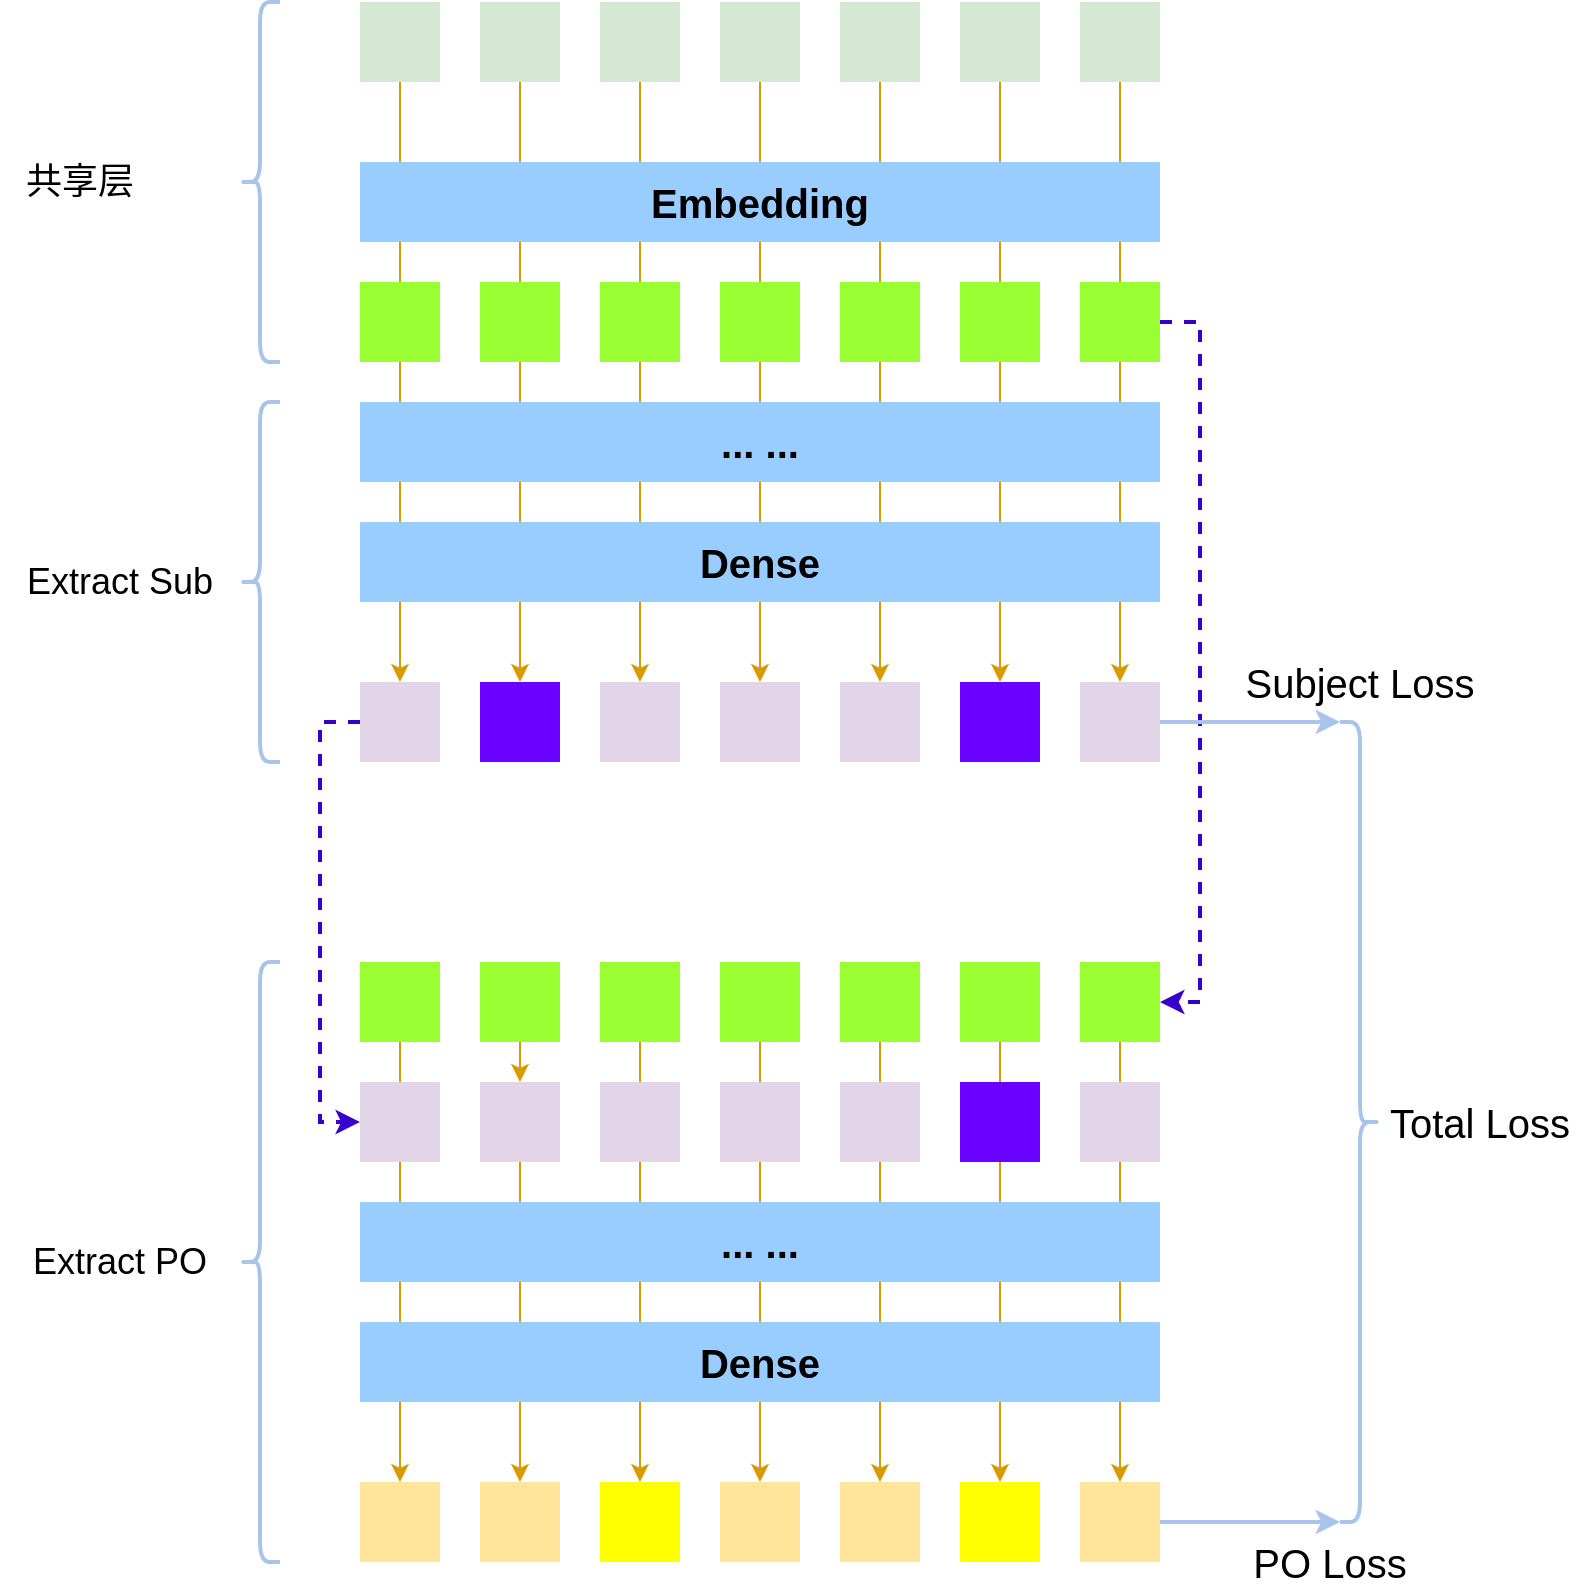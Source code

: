 <mxfile version="14.4.3" type="github">
  <diagram id="EMfBZhS0kfHRQqi8T7G2" name="Page-1">
    <mxGraphModel dx="1673" dy="934" grid="1" gridSize="10" guides="1" tooltips="1" connect="1" arrows="1" fold="1" page="1" pageScale="1" pageWidth="827" pageHeight="1169" math="0" shadow="0">
      <root>
        <mxCell id="0" />
        <mxCell id="1" parent="0" />
        <mxCell id="H9VFPsW1GKJV4QCEXE3p-92" value="" style="endArrow=classic;html=1;exitX=0;exitY=0.5;exitDx=0;exitDy=0;entryX=0;entryY=0.5;entryDx=0;entryDy=0;fillColor=#6a00ff;strokeColor=#3700CC;rounded=0;strokeWidth=2;dashed=1;" edge="1" parent="1" source="H9VFPsW1GKJV4QCEXE3p-12" target="H9VFPsW1GKJV4QCEXE3p-33">
          <mxGeometry width="50" height="50" relative="1" as="geometry">
            <mxPoint x="100" y="430" as="sourcePoint" />
            <mxPoint x="100" y="770.0" as="targetPoint" />
            <Array as="points">
              <mxPoint x="170" y="400" />
              <mxPoint x="170" y="600" />
            </Array>
          </mxGeometry>
        </mxCell>
        <mxCell id="H9VFPsW1GKJV4QCEXE3p-91" value="" style="endArrow=classic;html=1;exitX=1;exitY=0.5;exitDx=0;exitDy=0;entryX=1;entryY=0.5;entryDx=0;entryDy=0;fillColor=#6a00ff;strokeColor=#3700CC;rounded=0;strokeWidth=2;dashed=1;" edge="1" parent="1" source="H9VFPsW1GKJV4QCEXE3p-79" target="H9VFPsW1GKJV4QCEXE3p-90">
          <mxGeometry width="50" height="50" relative="1" as="geometry">
            <mxPoint x="940" y="200" as="sourcePoint" />
            <mxPoint x="940" y="840" as="targetPoint" />
            <Array as="points">
              <mxPoint x="610" y="200" />
              <mxPoint x="610" y="360" />
              <mxPoint x="610" y="540" />
            </Array>
          </mxGeometry>
        </mxCell>
        <mxCell id="H9VFPsW1GKJV4QCEXE3p-53" style="edgeStyle=orthogonalEdgeStyle;rounded=0;orthogonalLoop=1;jettySize=auto;html=1;exitX=0.5;exitY=1;exitDx=0;exitDy=0;entryX=0.5;entryY=0;entryDx=0;entryDy=0;fillColor=#ffe6cc;strokeColor=#d79b00;" edge="1" parent="1" source="H9VFPsW1GKJV4QCEXE3p-84" target="H9VFPsW1GKJV4QCEXE3p-44">
          <mxGeometry relative="1" as="geometry">
            <mxPoint x="220" y="150" as="sourcePoint" />
            <mxPoint x="220" y="390" as="targetPoint" />
          </mxGeometry>
        </mxCell>
        <mxCell id="H9VFPsW1GKJV4QCEXE3p-54" style="edgeStyle=orthogonalEdgeStyle;rounded=0;orthogonalLoop=1;jettySize=auto;html=1;exitX=0.5;exitY=1;exitDx=0;exitDy=0;entryX=0.5;entryY=0;entryDx=0;entryDy=0;fillColor=#ffe6cc;strokeColor=#d79b00;" edge="1" parent="1" source="H9VFPsW1GKJV4QCEXE3p-96" target="H9VFPsW1GKJV4QCEXE3p-45">
          <mxGeometry relative="1" as="geometry">
            <mxPoint x="220" y="550" as="sourcePoint" />
            <mxPoint x="220" y="710" as="targetPoint" />
          </mxGeometry>
        </mxCell>
        <mxCell id="H9VFPsW1GKJV4QCEXE3p-55" style="edgeStyle=orthogonalEdgeStyle;rounded=0;orthogonalLoop=1;jettySize=auto;html=1;exitX=0.5;exitY=1;exitDx=0;exitDy=0;fillColor=#ffe6cc;strokeColor=#d79b00;" edge="1" parent="1" source="H9VFPsW1GKJV4QCEXE3p-86" target="H9VFPsW1GKJV4QCEXE3p-46">
          <mxGeometry relative="1" as="geometry">
            <mxPoint x="230" y="560" as="sourcePoint" />
            <mxPoint x="230" y="720" as="targetPoint" />
          </mxGeometry>
        </mxCell>
        <mxCell id="H9VFPsW1GKJV4QCEXE3p-56" style="edgeStyle=orthogonalEdgeStyle;rounded=0;orthogonalLoop=1;jettySize=auto;html=1;exitX=0.5;exitY=1;exitDx=0;exitDy=0;entryX=0.5;entryY=0;entryDx=0;entryDy=0;fillColor=#ffe6cc;strokeColor=#d79b00;" edge="1" parent="1" source="H9VFPsW1GKJV4QCEXE3p-87" target="H9VFPsW1GKJV4QCEXE3p-47">
          <mxGeometry relative="1" as="geometry">
            <mxPoint x="240" y="570" as="sourcePoint" />
            <mxPoint x="240" y="730" as="targetPoint" />
          </mxGeometry>
        </mxCell>
        <mxCell id="H9VFPsW1GKJV4QCEXE3p-57" style="edgeStyle=orthogonalEdgeStyle;rounded=0;orthogonalLoop=1;jettySize=auto;html=1;exitX=0.5;exitY=1;exitDx=0;exitDy=0;fillColor=#ffe6cc;strokeColor=#d79b00;" edge="1" parent="1" source="H9VFPsW1GKJV4QCEXE3p-88" target="H9VFPsW1GKJV4QCEXE3p-48">
          <mxGeometry relative="1" as="geometry">
            <mxPoint x="250" y="580" as="sourcePoint" />
            <mxPoint x="250" y="740" as="targetPoint" />
          </mxGeometry>
        </mxCell>
        <mxCell id="H9VFPsW1GKJV4QCEXE3p-58" style="edgeStyle=orthogonalEdgeStyle;rounded=0;orthogonalLoop=1;jettySize=auto;html=1;exitX=0.5;exitY=1;exitDx=0;exitDy=0;entryX=0.5;entryY=0;entryDx=0;entryDy=0;fillColor=#ffe6cc;strokeColor=#d79b00;" edge="1" parent="1" source="H9VFPsW1GKJV4QCEXE3p-89" target="H9VFPsW1GKJV4QCEXE3p-49">
          <mxGeometry relative="1" as="geometry">
            <mxPoint x="260" y="590" as="sourcePoint" />
            <mxPoint x="260" y="750" as="targetPoint" />
          </mxGeometry>
        </mxCell>
        <mxCell id="H9VFPsW1GKJV4QCEXE3p-60" style="edgeStyle=orthogonalEdgeStyle;rounded=0;orthogonalLoop=1;jettySize=auto;html=1;exitX=0.5;exitY=1;exitDx=0;exitDy=0;entryX=0.5;entryY=0;entryDx=0;entryDy=0;fillColor=#ffe6cc;strokeColor=#d79b00;" edge="1" parent="1" source="H9VFPsW1GKJV4QCEXE3p-90" target="H9VFPsW1GKJV4QCEXE3p-50">
          <mxGeometry relative="1" as="geometry">
            <mxPoint x="270" y="600" as="sourcePoint" />
            <mxPoint x="270" y="760" as="targetPoint" />
          </mxGeometry>
        </mxCell>
        <mxCell id="H9VFPsW1GKJV4QCEXE3p-23" style="edgeStyle=orthogonalEdgeStyle;rounded=0;orthogonalLoop=1;jettySize=auto;html=1;exitX=0.5;exitY=1;exitDx=0;exitDy=0;entryX=0.5;entryY=0;entryDx=0;entryDy=0;fillColor=#ffe6cc;strokeColor=#d79b00;" edge="1" parent="1" source="H9VFPsW1GKJV4QCEXE3p-3" target="H9VFPsW1GKJV4QCEXE3p-13">
          <mxGeometry relative="1" as="geometry">
            <mxPoint x="220" y="90" as="sourcePoint" />
            <mxPoint x="220" y="330" as="targetPoint" />
          </mxGeometry>
        </mxCell>
        <mxCell id="H9VFPsW1GKJV4QCEXE3p-24" style="edgeStyle=orthogonalEdgeStyle;rounded=0;orthogonalLoop=1;jettySize=auto;html=1;exitX=0.5;exitY=1;exitDx=0;exitDy=0;entryX=0.5;entryY=0;entryDx=0;entryDy=0;fillColor=#ffe6cc;strokeColor=#d79b00;" edge="1" parent="1" source="H9VFPsW1GKJV4QCEXE3p-4" target="H9VFPsW1GKJV4QCEXE3p-14">
          <mxGeometry relative="1" as="geometry">
            <mxPoint x="280" y="90" as="sourcePoint" />
            <mxPoint x="280" y="330" as="targetPoint" />
          </mxGeometry>
        </mxCell>
        <mxCell id="H9VFPsW1GKJV4QCEXE3p-25" style="edgeStyle=orthogonalEdgeStyle;rounded=0;orthogonalLoop=1;jettySize=auto;html=1;exitX=0.5;exitY=1;exitDx=0;exitDy=0;entryX=0.5;entryY=0;entryDx=0;entryDy=0;fillColor=#ffe6cc;strokeColor=#d79b00;" edge="1" parent="1" source="H9VFPsW1GKJV4QCEXE3p-5" target="H9VFPsW1GKJV4QCEXE3p-15">
          <mxGeometry relative="1" as="geometry">
            <mxPoint x="290" y="100" as="sourcePoint" />
            <mxPoint x="290" y="340" as="targetPoint" />
          </mxGeometry>
        </mxCell>
        <mxCell id="H9VFPsW1GKJV4QCEXE3p-26" style="edgeStyle=orthogonalEdgeStyle;rounded=0;orthogonalLoop=1;jettySize=auto;html=1;exitX=0.5;exitY=1;exitDx=0;exitDy=0;entryX=0.5;entryY=0;entryDx=0;entryDy=0;fillColor=#ffe6cc;strokeColor=#d79b00;" edge="1" parent="1" source="H9VFPsW1GKJV4QCEXE3p-6" target="H9VFPsW1GKJV4QCEXE3p-16">
          <mxGeometry relative="1" as="geometry">
            <mxPoint x="300" y="110" as="sourcePoint" />
            <mxPoint x="300" y="350" as="targetPoint" />
          </mxGeometry>
        </mxCell>
        <mxCell id="H9VFPsW1GKJV4QCEXE3p-27" style="edgeStyle=orthogonalEdgeStyle;rounded=0;orthogonalLoop=1;jettySize=auto;html=1;exitX=0.5;exitY=1;exitDx=0;exitDy=0;entryX=0.5;entryY=0;entryDx=0;entryDy=0;fillColor=#ffe6cc;strokeColor=#d79b00;" edge="1" parent="1" source="H9VFPsW1GKJV4QCEXE3p-7" target="H9VFPsW1GKJV4QCEXE3p-17">
          <mxGeometry relative="1" as="geometry">
            <mxPoint x="310" y="120" as="sourcePoint" />
            <mxPoint x="310" y="360" as="targetPoint" />
          </mxGeometry>
        </mxCell>
        <mxCell id="H9VFPsW1GKJV4QCEXE3p-28" style="edgeStyle=orthogonalEdgeStyle;rounded=0;orthogonalLoop=1;jettySize=auto;html=1;exitX=0.5;exitY=1;exitDx=0;exitDy=0;entryX=0.5;entryY=0;entryDx=0;entryDy=0;fillColor=#ffe6cc;strokeColor=#d79b00;" edge="1" parent="1" source="H9VFPsW1GKJV4QCEXE3p-8" target="H9VFPsW1GKJV4QCEXE3p-18">
          <mxGeometry relative="1" as="geometry">
            <mxPoint x="320" y="130" as="sourcePoint" />
            <mxPoint x="320" y="370" as="targetPoint" />
          </mxGeometry>
        </mxCell>
        <mxCell id="H9VFPsW1GKJV4QCEXE3p-22" style="edgeStyle=orthogonalEdgeStyle;rounded=0;orthogonalLoop=1;jettySize=auto;html=1;exitX=0.5;exitY=1;exitDx=0;exitDy=0;entryX=0.5;entryY=0;entryDx=0;entryDy=0;fillColor=#ffe6cc;strokeColor=#d79b00;" edge="1" parent="1" source="H9VFPsW1GKJV4QCEXE3p-2" target="H9VFPsW1GKJV4QCEXE3p-12">
          <mxGeometry relative="1" as="geometry" />
        </mxCell>
        <mxCell id="H9VFPsW1GKJV4QCEXE3p-2" value="" style="shape=ext;double=1;rounded=0;whiteSpace=wrap;html=1;fillColor=#d5e8d4;strokeColor=none;fontSize=24;" vertex="1" parent="1">
          <mxGeometry x="190" y="40" width="40" height="40" as="geometry" />
        </mxCell>
        <mxCell id="H9VFPsW1GKJV4QCEXE3p-3" value="" style="shape=ext;double=1;rounded=0;whiteSpace=wrap;html=1;fillColor=#d5e8d4;strokeColor=none;fontSize=24;" vertex="1" parent="1">
          <mxGeometry x="250" y="40" width="40" height="40" as="geometry" />
        </mxCell>
        <mxCell id="H9VFPsW1GKJV4QCEXE3p-4" value="" style="shape=ext;double=1;rounded=0;whiteSpace=wrap;html=1;fillColor=#d5e8d4;strokeColor=none;fontSize=24;" vertex="1" parent="1">
          <mxGeometry x="310" y="40" width="40" height="40" as="geometry" />
        </mxCell>
        <mxCell id="H9VFPsW1GKJV4QCEXE3p-5" value="" style="shape=ext;double=1;rounded=0;whiteSpace=wrap;html=1;fillColor=#d5e8d4;strokeColor=none;fontSize=24;" vertex="1" parent="1">
          <mxGeometry x="370" y="40" width="40" height="40" as="geometry" />
        </mxCell>
        <mxCell id="H9VFPsW1GKJV4QCEXE3p-6" value="" style="shape=ext;double=1;rounded=0;whiteSpace=wrap;html=1;fillColor=#d5e8d4;strokeColor=none;fontSize=24;" vertex="1" parent="1">
          <mxGeometry x="430" y="40" width="40" height="40" as="geometry" />
        </mxCell>
        <mxCell id="H9VFPsW1GKJV4QCEXE3p-7" value="" style="shape=ext;double=1;rounded=0;whiteSpace=wrap;html=1;fillColor=#d5e8d4;strokeColor=none;fontSize=24;" vertex="1" parent="1">
          <mxGeometry x="490" y="40" width="40" height="40" as="geometry" />
        </mxCell>
        <mxCell id="H9VFPsW1GKJV4QCEXE3p-8" value="" style="shape=ext;double=1;rounded=0;whiteSpace=wrap;html=1;fillColor=#d5e8d4;strokeColor=none;fontSize=24;" vertex="1" parent="1">
          <mxGeometry x="550" y="40" width="40" height="40" as="geometry" />
        </mxCell>
        <mxCell id="H9VFPsW1GKJV4QCEXE3p-9" value="&lt;font style=&quot;font-size: 20px&quot;&gt;&lt;b style=&quot;font-size: 20px&quot;&gt;Embedding&lt;/b&gt;&lt;/font&gt;" style="rounded=0;whiteSpace=wrap;html=1;shadow=0;glass=0;sketch=0;gradientColor=none;fillColor=#99CCFF;fontSize=20;strokeColor=none;" vertex="1" parent="1">
          <mxGeometry x="190" y="120" width="400" height="40" as="geometry" />
        </mxCell>
        <mxCell id="H9VFPsW1GKJV4QCEXE3p-12" value="" style="shape=ext;double=1;rounded=0;whiteSpace=wrap;html=1;fontSize=24;fillColor=#e1d5e7;strokeColor=none;" vertex="1" parent="1">
          <mxGeometry x="190" y="380" width="40" height="40" as="geometry" />
        </mxCell>
        <mxCell id="H9VFPsW1GKJV4QCEXE3p-13" value="" style="shape=ext;double=1;rounded=0;whiteSpace=wrap;html=1;fontSize=24;fillColor=#6a00ff;fontColor=#ffffff;strokeColor=none;" vertex="1" parent="1">
          <mxGeometry x="250" y="380" width="40" height="40" as="geometry" />
        </mxCell>
        <mxCell id="H9VFPsW1GKJV4QCEXE3p-14" value="" style="shape=ext;double=1;rounded=0;whiteSpace=wrap;html=1;fontSize=24;fillColor=#e1d5e7;strokeColor=none;" vertex="1" parent="1">
          <mxGeometry x="310" y="380" width="40" height="40" as="geometry" />
        </mxCell>
        <mxCell id="H9VFPsW1GKJV4QCEXE3p-15" value="" style="shape=ext;double=1;rounded=0;whiteSpace=wrap;html=1;fontSize=24;fillColor=#e1d5e7;strokeColor=none;" vertex="1" parent="1">
          <mxGeometry x="370" y="380" width="40" height="40" as="geometry" />
        </mxCell>
        <mxCell id="H9VFPsW1GKJV4QCEXE3p-16" value="" style="shape=ext;double=1;rounded=0;whiteSpace=wrap;html=1;fontSize=24;fillColor=#e1d5e7;strokeColor=none;" vertex="1" parent="1">
          <mxGeometry x="430" y="380" width="40" height="40" as="geometry" />
        </mxCell>
        <mxCell id="H9VFPsW1GKJV4QCEXE3p-17" value="" style="shape=ext;double=1;rounded=0;whiteSpace=wrap;html=1;fontSize=24;fillColor=#6a00ff;fontColor=#ffffff;strokeColor=none;" vertex="1" parent="1">
          <mxGeometry x="490" y="380" width="40" height="40" as="geometry" />
        </mxCell>
        <mxCell id="H9VFPsW1GKJV4QCEXE3p-18" value="" style="shape=ext;double=1;rounded=0;whiteSpace=wrap;html=1;fontSize=24;fillColor=#e1d5e7;strokeColor=none;" vertex="1" parent="1">
          <mxGeometry x="550" y="380" width="40" height="40" as="geometry" />
        </mxCell>
        <mxCell id="H9VFPsW1GKJV4QCEXE3p-29" value="" style="endArrow=classic;html=1;exitX=1;exitY=0.5;exitDx=0;exitDy=0;strokeWidth=2;fillColor=#cce5ff;strokeColor=#A9C4EB;" edge="1" parent="1" source="H9VFPsW1GKJV4QCEXE3p-18">
          <mxGeometry width="50" height="50" relative="1" as="geometry">
            <mxPoint x="710" y="300" as="sourcePoint" />
            <mxPoint x="680" y="400" as="targetPoint" />
          </mxGeometry>
        </mxCell>
        <mxCell id="H9VFPsW1GKJV4QCEXE3p-30" value="Subject Loss" style="text;html=1;strokeColor=none;fillColor=none;align=center;verticalAlign=middle;whiteSpace=wrap;rounded=0;fontSize=20;" vertex="1" parent="1">
          <mxGeometry x="630" y="370" width="120" height="20" as="geometry" />
        </mxCell>
        <mxCell id="H9VFPsW1GKJV4QCEXE3p-19" value="&lt;font style=&quot;font-size: 20px&quot;&gt;&lt;b style=&quot;font-size: 20px&quot;&gt;Dense&lt;/b&gt;&lt;/font&gt;" style="rounded=0;whiteSpace=wrap;html=1;shadow=0;glass=0;sketch=0;gradientColor=none;fillColor=#99CCFF;fontSize=20;strokeColor=none;" vertex="1" parent="1">
          <mxGeometry x="190" y="300" width="400" height="40" as="geometry" />
        </mxCell>
        <mxCell id="H9VFPsW1GKJV4QCEXE3p-33" value="" style="shape=ext;double=1;rounded=0;whiteSpace=wrap;html=1;fontSize=24;fillColor=#e1d5e7;strokeColor=none;" vertex="1" parent="1">
          <mxGeometry x="190" y="580" width="40" height="40" as="geometry" />
        </mxCell>
        <mxCell id="H9VFPsW1GKJV4QCEXE3p-35" value="" style="shape=ext;double=1;rounded=0;whiteSpace=wrap;html=1;fontSize=24;fillColor=#e1d5e7;strokeColor=none;" vertex="1" parent="1">
          <mxGeometry x="310" y="580" width="40" height="40" as="geometry" />
        </mxCell>
        <mxCell id="H9VFPsW1GKJV4QCEXE3p-36" value="" style="shape=ext;double=1;rounded=0;whiteSpace=wrap;html=1;fontSize=24;fillColor=#e1d5e7;strokeColor=none;" vertex="1" parent="1">
          <mxGeometry x="370" y="580" width="40" height="40" as="geometry" />
        </mxCell>
        <mxCell id="H9VFPsW1GKJV4QCEXE3p-37" value="" style="shape=ext;double=1;rounded=0;whiteSpace=wrap;html=1;fontSize=24;fillColor=#e1d5e7;strokeColor=none;" vertex="1" parent="1">
          <mxGeometry x="430" y="580" width="40" height="40" as="geometry" />
        </mxCell>
        <mxCell id="H9VFPsW1GKJV4QCEXE3p-38" value="" style="shape=ext;double=1;rounded=0;whiteSpace=wrap;html=1;fontSize=24;fillColor=#6a00ff;fontColor=#ffffff;strokeColor=none;" vertex="1" parent="1">
          <mxGeometry x="490" y="580" width="40" height="40" as="geometry" />
        </mxCell>
        <mxCell id="H9VFPsW1GKJV4QCEXE3p-39" value="" style="shape=ext;double=1;rounded=0;whiteSpace=wrap;html=1;fontSize=24;fillColor=#e1d5e7;strokeColor=none;" vertex="1" parent="1">
          <mxGeometry x="550" y="580" width="40" height="40" as="geometry" />
        </mxCell>
        <mxCell id="H9VFPsW1GKJV4QCEXE3p-41" value="&lt;font style=&quot;font-size: 20px&quot;&gt;&lt;b style=&quot;font-size: 20px&quot;&gt;... ...&lt;/b&gt;&lt;/font&gt;" style="rounded=0;whiteSpace=wrap;html=1;shadow=0;glass=0;sketch=0;gradientColor=none;fillColor=#99CCFF;fontSize=20;strokeColor=none;" vertex="1" parent="1">
          <mxGeometry x="190" y="240" width="400" height="40" as="geometry" />
        </mxCell>
        <mxCell id="H9VFPsW1GKJV4QCEXE3p-42" value="&lt;font style=&quot;font-size: 20px&quot;&gt;&lt;b style=&quot;font-size: 20px&quot;&gt;Dense&lt;/b&gt;&lt;/font&gt;" style="rounded=0;whiteSpace=wrap;html=1;shadow=0;glass=0;sketch=0;gradientColor=none;fillColor=#99CCFF;fontSize=20;strokeColor=none;" vertex="1" parent="1">
          <mxGeometry x="190" y="700" width="400" height="40" as="geometry" />
        </mxCell>
        <mxCell id="H9VFPsW1GKJV4QCEXE3p-43" value="&lt;font style=&quot;font-size: 20px&quot;&gt;&lt;b style=&quot;font-size: 20px&quot;&gt;... ...&lt;/b&gt;&lt;/font&gt;" style="rounded=0;whiteSpace=wrap;html=1;shadow=0;glass=0;sketch=0;gradientColor=none;fillColor=#99CCFF;fontSize=20;strokeColor=none;" vertex="1" parent="1">
          <mxGeometry x="190" y="640" width="400" height="40" as="geometry" />
        </mxCell>
        <mxCell id="H9VFPsW1GKJV4QCEXE3p-44" value="" style="shape=ext;double=1;rounded=0;whiteSpace=wrap;html=1;fontSize=24;strokeColor=none;fillColor=#FFE599;" vertex="1" parent="1">
          <mxGeometry x="190" y="780" width="40" height="40" as="geometry" />
        </mxCell>
        <mxCell id="H9VFPsW1GKJV4QCEXE3p-45" value="" style="shape=ext;double=1;rounded=0;whiteSpace=wrap;html=1;fontSize=24;strokeColor=none;fillColor=#FFE599;" vertex="1" parent="1">
          <mxGeometry x="250" y="780" width="40" height="40" as="geometry" />
        </mxCell>
        <mxCell id="H9VFPsW1GKJV4QCEXE3p-46" value="" style="shape=ext;double=1;rounded=0;whiteSpace=wrap;html=1;fontSize=24;strokeColor=none;fillColor=#FFFF00;" vertex="1" parent="1">
          <mxGeometry x="310" y="780" width="40" height="40" as="geometry" />
        </mxCell>
        <mxCell id="H9VFPsW1GKJV4QCEXE3p-47" value="" style="shape=ext;double=1;rounded=0;whiteSpace=wrap;html=1;fontSize=24;strokeColor=none;fillColor=#FFE599;" vertex="1" parent="1">
          <mxGeometry x="370" y="780" width="40" height="40" as="geometry" />
        </mxCell>
        <mxCell id="H9VFPsW1GKJV4QCEXE3p-48" value="" style="shape=ext;double=1;rounded=0;whiteSpace=wrap;html=1;fontSize=24;strokeColor=none;fillColor=#FFE599;" vertex="1" parent="1">
          <mxGeometry x="430" y="780" width="40" height="40" as="geometry" />
        </mxCell>
        <mxCell id="H9VFPsW1GKJV4QCEXE3p-49" value="" style="shape=ext;double=1;rounded=0;whiteSpace=wrap;html=1;fontSize=24;fontColor=#ffffff;strokeColor=none;fillColor=#FFFF00;" vertex="1" parent="1">
          <mxGeometry x="490" y="780" width="40" height="40" as="geometry" />
        </mxCell>
        <mxCell id="H9VFPsW1GKJV4QCEXE3p-50" value="" style="shape=ext;double=1;rounded=0;whiteSpace=wrap;html=1;fontSize=24;strokeColor=none;fillColor=#FFE599;" vertex="1" parent="1">
          <mxGeometry x="550" y="780" width="40" height="40" as="geometry" />
        </mxCell>
        <mxCell id="H9VFPsW1GKJV4QCEXE3p-61" value="" style="endArrow=classic;html=1;exitX=1;exitY=0.5;exitDx=0;exitDy=0;strokeWidth=2;fillColor=#cce5ff;strokeColor=#A9C4EB;" edge="1" parent="1" source="H9VFPsW1GKJV4QCEXE3p-50">
          <mxGeometry width="50" height="50" relative="1" as="geometry">
            <mxPoint x="600" y="410" as="sourcePoint" />
            <mxPoint x="680" y="800" as="targetPoint" />
          </mxGeometry>
        </mxCell>
        <mxCell id="H9VFPsW1GKJV4QCEXE3p-62" value="PO Loss" style="text;html=1;strokeColor=none;fillColor=none;align=center;verticalAlign=middle;whiteSpace=wrap;rounded=0;fontSize=20;" vertex="1" parent="1">
          <mxGeometry x="620" y="810" width="110" height="20" as="geometry" />
        </mxCell>
        <mxCell id="H9VFPsW1GKJV4QCEXE3p-63" value="" style="shape=curlyBracket;whiteSpace=wrap;html=1;rounded=1;fillColor=#FFFF00;size=0.5;rotation=-180;strokeColor=#A9C4EB;strokeWidth=2;" vertex="1" parent="1">
          <mxGeometry x="680" y="400" width="20" height="400" as="geometry" />
        </mxCell>
        <mxCell id="H9VFPsW1GKJV4QCEXE3p-64" value="Total Loss" style="text;html=1;strokeColor=none;fillColor=none;align=center;verticalAlign=middle;whiteSpace=wrap;rounded=0;fontSize=20;" vertex="1" parent="1">
          <mxGeometry x="700" y="590" width="100" height="20" as="geometry" />
        </mxCell>
        <mxCell id="H9VFPsW1GKJV4QCEXE3p-65" value="" style="shape=curlyBracket;whiteSpace=wrap;html=1;rounded=1;strokeColor=#A9C4EB;strokeWidth=2;fillColor=#FFFF00;" vertex="1" parent="1">
          <mxGeometry x="130" y="40" width="20" height="180" as="geometry" />
        </mxCell>
        <mxCell id="H9VFPsW1GKJV4QCEXE3p-67" value="共享层" style="text;html=1;strokeColor=none;fillColor=none;align=center;verticalAlign=middle;whiteSpace=wrap;rounded=0;fontSize=18;" vertex="1" parent="1">
          <mxGeometry x="10" y="120" width="80" height="20" as="geometry" />
        </mxCell>
        <mxCell id="H9VFPsW1GKJV4QCEXE3p-68" value="" style="shape=curlyBracket;whiteSpace=wrap;html=1;rounded=1;strokeColor=#A9C4EB;strokeWidth=2;fillColor=#FFFF00;" vertex="1" parent="1">
          <mxGeometry x="130" y="240" width="20" height="180" as="geometry" />
        </mxCell>
        <mxCell id="H9VFPsW1GKJV4QCEXE3p-69" value="Extract Sub" style="text;html=1;strokeColor=none;fillColor=none;align=center;verticalAlign=middle;whiteSpace=wrap;rounded=0;fontSize=18;" vertex="1" parent="1">
          <mxGeometry x="10" y="320" width="120" height="20" as="geometry" />
        </mxCell>
        <mxCell id="H9VFPsW1GKJV4QCEXE3p-73" value="" style="shape=ext;double=1;rounded=0;whiteSpace=wrap;html=1;fontSize=24;strokeColor=none;fillColor=#99FF33;" vertex="1" parent="1">
          <mxGeometry x="190" y="180" width="40" height="40" as="geometry" />
        </mxCell>
        <mxCell id="H9VFPsW1GKJV4QCEXE3p-74" value="" style="shape=ext;double=1;rounded=0;whiteSpace=wrap;html=1;fontSize=24;fontColor=#ffffff;strokeColor=none;fillColor=#99FF33;" vertex="1" parent="1">
          <mxGeometry x="250" y="180" width="40" height="40" as="geometry" />
        </mxCell>
        <mxCell id="H9VFPsW1GKJV4QCEXE3p-75" value="" style="shape=ext;double=1;rounded=0;whiteSpace=wrap;html=1;fontSize=24;strokeColor=none;fillColor=#99FF33;" vertex="1" parent="1">
          <mxGeometry x="310" y="180" width="40" height="40" as="geometry" />
        </mxCell>
        <mxCell id="H9VFPsW1GKJV4QCEXE3p-76" value="" style="shape=ext;double=1;rounded=0;whiteSpace=wrap;html=1;fontSize=24;strokeColor=none;fillColor=#99FF33;" vertex="1" parent="1">
          <mxGeometry x="370" y="180" width="40" height="40" as="geometry" />
        </mxCell>
        <mxCell id="H9VFPsW1GKJV4QCEXE3p-77" value="" style="shape=ext;double=1;rounded=0;whiteSpace=wrap;html=1;fontSize=24;strokeColor=none;fillColor=#99FF33;" vertex="1" parent="1">
          <mxGeometry x="430" y="180" width="40" height="40" as="geometry" />
        </mxCell>
        <mxCell id="H9VFPsW1GKJV4QCEXE3p-78" value="" style="shape=ext;double=1;rounded=0;whiteSpace=wrap;html=1;fontSize=24;fontColor=#ffffff;strokeColor=none;fillColor=#99FF33;" vertex="1" parent="1">
          <mxGeometry x="490" y="180" width="40" height="40" as="geometry" />
        </mxCell>
        <mxCell id="H9VFPsW1GKJV4QCEXE3p-79" value="" style="shape=ext;double=1;rounded=0;whiteSpace=wrap;html=1;fontSize=24;strokeColor=none;fillColor=#99FF33;" vertex="1" parent="1">
          <mxGeometry x="550" y="180" width="40" height="40" as="geometry" />
        </mxCell>
        <mxCell id="H9VFPsW1GKJV4QCEXE3p-84" value="" style="shape=ext;double=1;rounded=0;whiteSpace=wrap;html=1;fontSize=24;strokeColor=none;fillColor=#99FF33;" vertex="1" parent="1">
          <mxGeometry x="190" y="520" width="40" height="40" as="geometry" />
        </mxCell>
        <mxCell id="H9VFPsW1GKJV4QCEXE3p-85" value="" style="shape=ext;double=1;rounded=0;whiteSpace=wrap;html=1;fontSize=24;fontColor=#ffffff;strokeColor=none;fillColor=#99FF33;" vertex="1" parent="1">
          <mxGeometry x="250" y="520" width="40" height="40" as="geometry" />
        </mxCell>
        <mxCell id="H9VFPsW1GKJV4QCEXE3p-86" value="" style="shape=ext;double=1;rounded=0;whiteSpace=wrap;html=1;fontSize=24;strokeColor=none;fillColor=#99FF33;" vertex="1" parent="1">
          <mxGeometry x="310" y="520" width="40" height="40" as="geometry" />
        </mxCell>
        <mxCell id="H9VFPsW1GKJV4QCEXE3p-87" value="" style="shape=ext;double=1;rounded=0;whiteSpace=wrap;html=1;fontSize=24;strokeColor=none;fillColor=#99FF33;" vertex="1" parent="1">
          <mxGeometry x="370" y="520" width="40" height="40" as="geometry" />
        </mxCell>
        <mxCell id="H9VFPsW1GKJV4QCEXE3p-88" value="" style="shape=ext;double=1;rounded=0;whiteSpace=wrap;html=1;fontSize=24;strokeColor=none;fillColor=#99FF33;" vertex="1" parent="1">
          <mxGeometry x="430" y="520" width="40" height="40" as="geometry" />
        </mxCell>
        <mxCell id="H9VFPsW1GKJV4QCEXE3p-89" value="" style="shape=ext;double=1;rounded=0;whiteSpace=wrap;html=1;fontSize=24;fontColor=#ffffff;strokeColor=none;fillColor=#99FF33;" vertex="1" parent="1">
          <mxGeometry x="490" y="520" width="40" height="40" as="geometry" />
        </mxCell>
        <mxCell id="H9VFPsW1GKJV4QCEXE3p-90" value="" style="shape=ext;double=1;rounded=0;whiteSpace=wrap;html=1;fontSize=24;strokeColor=none;fillColor=#99FF33;" vertex="1" parent="1">
          <mxGeometry x="550" y="520" width="40" height="40" as="geometry" />
        </mxCell>
        <mxCell id="H9VFPsW1GKJV4QCEXE3p-94" value="" style="shape=curlyBracket;whiteSpace=wrap;html=1;rounded=1;strokeColor=#A9C4EB;strokeWidth=2;fillColor=#FFFF00;" vertex="1" parent="1">
          <mxGeometry x="130" y="520" width="20" height="300" as="geometry" />
        </mxCell>
        <mxCell id="H9VFPsW1GKJV4QCEXE3p-95" value="Extract PO" style="text;html=1;strokeColor=none;fillColor=none;align=center;verticalAlign=middle;whiteSpace=wrap;rounded=0;fontSize=18;" vertex="1" parent="1">
          <mxGeometry x="10" y="660" width="120" height="20" as="geometry" />
        </mxCell>
        <mxCell id="H9VFPsW1GKJV4QCEXE3p-96" value="" style="shape=ext;double=1;rounded=0;whiteSpace=wrap;html=1;fontSize=24;fillColor=#e1d5e7;strokeColor=none;" vertex="1" parent="1">
          <mxGeometry x="250" y="580" width="40" height="40" as="geometry" />
        </mxCell>
        <mxCell id="H9VFPsW1GKJV4QCEXE3p-97" style="edgeStyle=orthogonalEdgeStyle;rounded=0;orthogonalLoop=1;jettySize=auto;html=1;exitX=0.5;exitY=1;exitDx=0;exitDy=0;entryX=0.5;entryY=0;entryDx=0;entryDy=0;fillColor=#ffe6cc;strokeColor=#d79b00;" edge="1" parent="1" source="H9VFPsW1GKJV4QCEXE3p-85" target="H9VFPsW1GKJV4QCEXE3p-96">
          <mxGeometry relative="1" as="geometry">
            <mxPoint x="270" y="560.0" as="sourcePoint" />
            <mxPoint x="270" y="780.0" as="targetPoint" />
          </mxGeometry>
        </mxCell>
      </root>
    </mxGraphModel>
  </diagram>
</mxfile>
